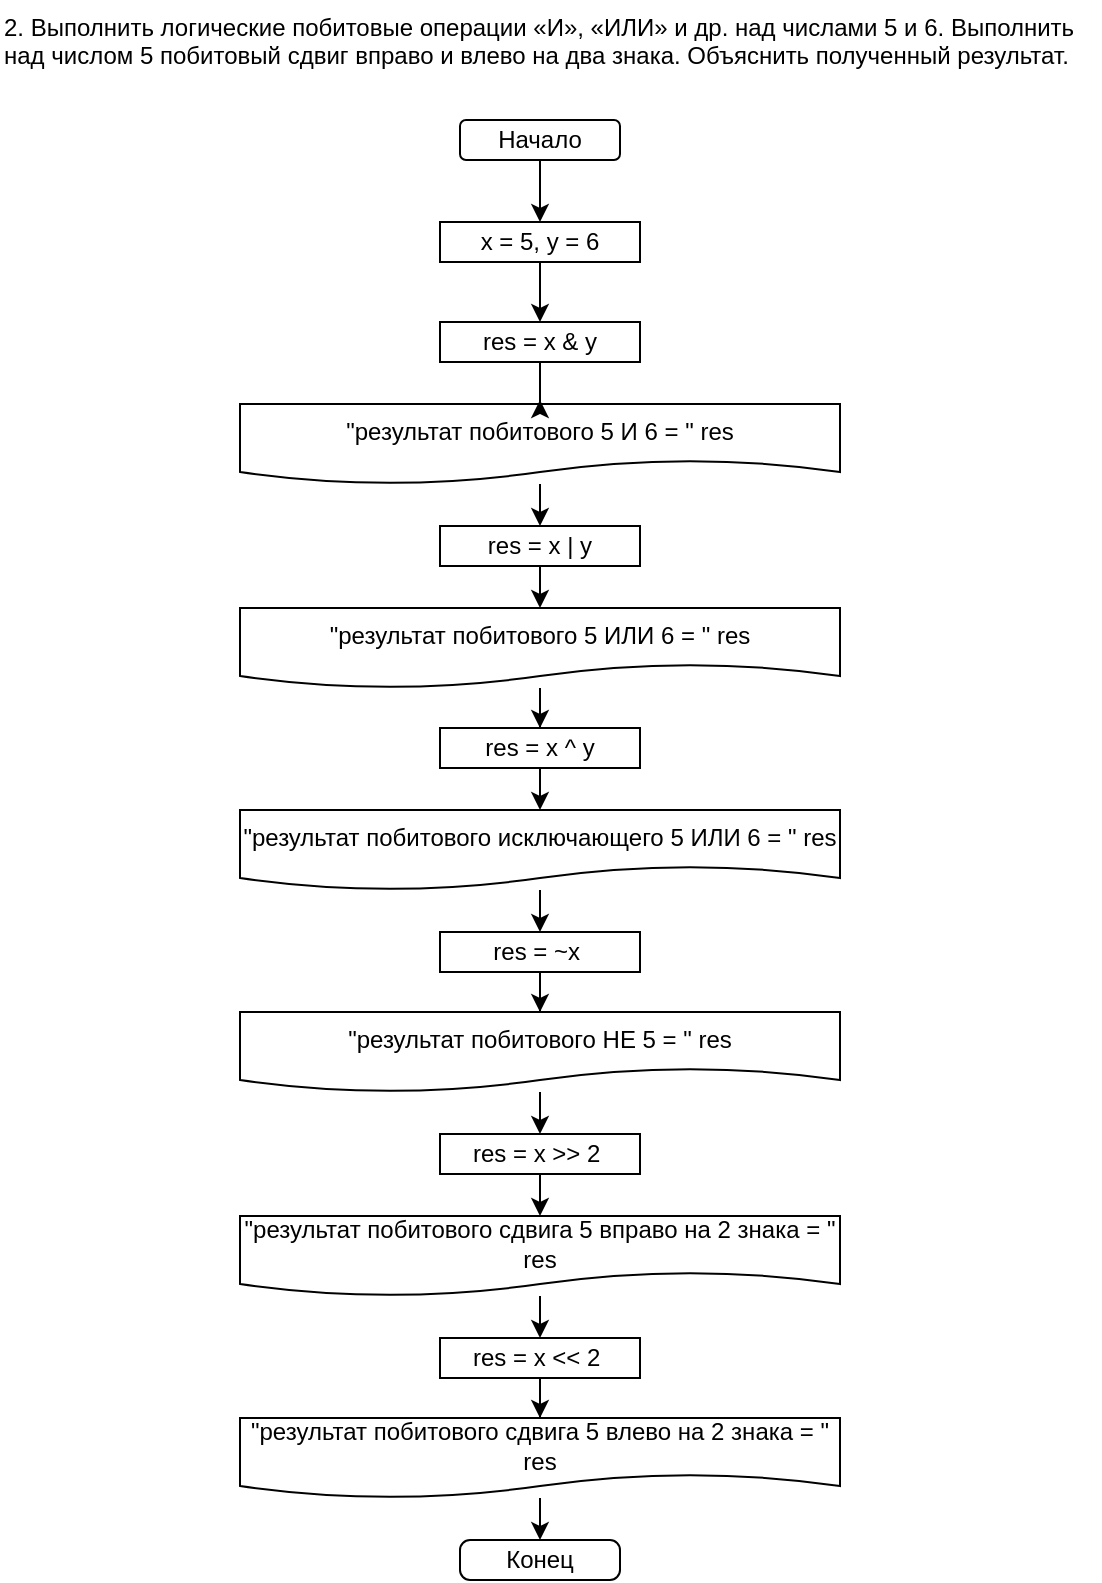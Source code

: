 <mxfile version="17.4.6" type="device"><diagram id="zISxnx_tDoDx4lW-wR7v" name="Страница 1"><mxGraphModel dx="1673" dy="908" grid="1" gridSize="10" guides="1" tooltips="1" connect="1" arrows="1" fold="1" page="1" pageScale="1" pageWidth="827" pageHeight="1169" math="0" shadow="0"><root><mxCell id="0"/><mxCell id="1" parent="0"/><mxCell id="kYmH1jJeUTc06FQ-WkQj-15" value="" style="edgeStyle=orthogonalEdgeStyle;rounded=0;orthogonalLoop=1;jettySize=auto;html=1;fontFamily=Helvetica;fontSize=12;" edge="1" parent="1" source="2M9kgW-g-qbpn2OgurWe-2" target="kYmH1jJeUTc06FQ-WkQj-1"><mxGeometry relative="1" as="geometry"/></mxCell><mxCell id="2M9kgW-g-qbpn2OgurWe-2" value="Начало" style="rounded=1;whiteSpace=wrap;html=1;" parent="1" vertex="1"><mxGeometry x="260" y="70" width="80" height="20" as="geometry"/></mxCell><mxCell id="kYmH1jJeUTc06FQ-WkQj-18" value="" style="edgeStyle=orthogonalEdgeStyle;rounded=0;orthogonalLoop=1;jettySize=auto;html=1;fontFamily=Helvetica;fontSize=12;" edge="1" parent="1" source="2M9kgW-g-qbpn2OgurWe-9" target="kYmH1jJeUTc06FQ-WkQj-4"><mxGeometry relative="1" as="geometry"/></mxCell><mxCell id="2M9kgW-g-qbpn2OgurWe-9" value="&quot;результат побитового 5 И 6 = &quot; res" style="shape=document;whiteSpace=wrap;html=1;boundedLbl=1;" parent="1" vertex="1"><mxGeometry x="150" y="212" width="300" height="40" as="geometry"/></mxCell><mxCell id="2M9kgW-g-qbpn2OgurWe-13" value="Конец" style="rounded=1;whiteSpace=wrap;html=1;arcSize=25;" parent="1" vertex="1"><mxGeometry x="260" y="780" width="80" height="20" as="geometry"/></mxCell><mxCell id="4Kf5hgN2pV6q_eX6LDPb-15" value="2. Выполнить логические побитовые операции «И», «ИЛИ» и др. над числами 5 и 6. Выполнить над числом 5 побитовый сдвиг вправо и влево на два знака. Объяснить полученный результат." style="text;whiteSpace=wrap;html=1;" parent="1" vertex="1"><mxGeometry x="30" y="10" width="550" height="60" as="geometry"/></mxCell><mxCell id="kYmH1jJeUTc06FQ-WkQj-16" value="" style="edgeStyle=orthogonalEdgeStyle;rounded=0;orthogonalLoop=1;jettySize=auto;html=1;fontFamily=Helvetica;fontSize=12;" edge="1" parent="1" source="kYmH1jJeUTc06FQ-WkQj-1" target="kYmH1jJeUTc06FQ-WkQj-2"><mxGeometry relative="1" as="geometry"/></mxCell><mxCell id="kYmH1jJeUTc06FQ-WkQj-1" value="x = 5, y = 6&lt;br&gt;" style="rounded=0;whiteSpace=wrap;html=1;fontFamily=Helvetica;fontSize=12;" vertex="1" parent="1"><mxGeometry x="250" y="121" width="100" height="20" as="geometry"/></mxCell><mxCell id="kYmH1jJeUTc06FQ-WkQj-17" value="" style="edgeStyle=orthogonalEdgeStyle;rounded=0;orthogonalLoop=1;jettySize=auto;html=1;fontFamily=Helvetica;fontSize=12;" edge="1" parent="1" source="kYmH1jJeUTc06FQ-WkQj-2"><mxGeometry relative="1" as="geometry"><mxPoint x="300" y="210" as="targetPoint"/></mxGeometry></mxCell><mxCell id="kYmH1jJeUTc06FQ-WkQj-2" value="res = x &amp;amp; y" style="rounded=0;whiteSpace=wrap;html=1;fontFamily=Helvetica;fontSize=12;" vertex="1" parent="1"><mxGeometry x="250" y="171" width="100" height="20" as="geometry"/></mxCell><mxCell id="kYmH1jJeUTc06FQ-WkQj-21" value="" style="edgeStyle=orthogonalEdgeStyle;rounded=0;orthogonalLoop=1;jettySize=auto;html=1;fontFamily=Helvetica;fontSize=12;entryX=0.5;entryY=0;entryDx=0;entryDy=0;" edge="1" parent="1" source="kYmH1jJeUTc06FQ-WkQj-3" target="kYmH1jJeUTc06FQ-WkQj-6"><mxGeometry relative="1" as="geometry"/></mxCell><mxCell id="kYmH1jJeUTc06FQ-WkQj-3" value="&quot;результат побитового 5 ИЛИ 6 = &quot; res" style="shape=document;whiteSpace=wrap;html=1;boundedLbl=1;" vertex="1" parent="1"><mxGeometry x="150" y="314" width="300" height="40" as="geometry"/></mxCell><mxCell id="kYmH1jJeUTc06FQ-WkQj-4" value="res = x | y" style="rounded=0;whiteSpace=wrap;html=1;fontFamily=Helvetica;fontSize=12;" vertex="1" parent="1"><mxGeometry x="250" y="273" width="100" height="20" as="geometry"/></mxCell><mxCell id="kYmH1jJeUTc06FQ-WkQj-23" value="" style="edgeStyle=orthogonalEdgeStyle;rounded=0;orthogonalLoop=1;jettySize=auto;html=1;fontFamily=Helvetica;fontSize=12;" edge="1" parent="1" source="kYmH1jJeUTc06FQ-WkQj-5" target="kYmH1jJeUTc06FQ-WkQj-8"><mxGeometry relative="1" as="geometry"/></mxCell><mxCell id="kYmH1jJeUTc06FQ-WkQj-5" value="&quot;результат побитового исключающего 5 ИЛИ 6 = &quot; res" style="shape=document;whiteSpace=wrap;html=1;boundedLbl=1;" vertex="1" parent="1"><mxGeometry x="150" y="415" width="300" height="40" as="geometry"/></mxCell><mxCell id="kYmH1jJeUTc06FQ-WkQj-22" value="" style="edgeStyle=orthogonalEdgeStyle;rounded=0;orthogonalLoop=1;jettySize=auto;html=1;fontFamily=Helvetica;fontSize=12;entryX=0.5;entryY=0;entryDx=0;entryDy=0;" edge="1" parent="1" source="kYmH1jJeUTc06FQ-WkQj-6" target="kYmH1jJeUTc06FQ-WkQj-5"><mxGeometry relative="1" as="geometry"><mxPoint x="210" y="400" as="targetPoint"/></mxGeometry></mxCell><mxCell id="kYmH1jJeUTc06FQ-WkQj-6" value="res = x ^ y" style="rounded=0;whiteSpace=wrap;html=1;fontFamily=Helvetica;fontSize=12;" vertex="1" parent="1"><mxGeometry x="250" y="374" width="100" height="20" as="geometry"/></mxCell><mxCell id="kYmH1jJeUTc06FQ-WkQj-25" value="" style="edgeStyle=orthogonalEdgeStyle;rounded=0;orthogonalLoop=1;jettySize=auto;html=1;fontFamily=Helvetica;fontSize=12;" edge="1" parent="1" source="kYmH1jJeUTc06FQ-WkQj-7" target="kYmH1jJeUTc06FQ-WkQj-10"><mxGeometry relative="1" as="geometry"/></mxCell><mxCell id="kYmH1jJeUTc06FQ-WkQj-7" value="&quot;результат побитового НЕ 5 = &quot; res" style="shape=document;whiteSpace=wrap;html=1;boundedLbl=1;" vertex="1" parent="1"><mxGeometry x="150" y="516" width="300" height="40" as="geometry"/></mxCell><mxCell id="kYmH1jJeUTc06FQ-WkQj-24" value="" style="edgeStyle=orthogonalEdgeStyle;rounded=0;orthogonalLoop=1;jettySize=auto;html=1;fontFamily=Helvetica;fontSize=12;" edge="1" parent="1" source="kYmH1jJeUTc06FQ-WkQj-8" target="kYmH1jJeUTc06FQ-WkQj-7"><mxGeometry relative="1" as="geometry"/></mxCell><mxCell id="kYmH1jJeUTc06FQ-WkQj-8" value="res = ~x&amp;nbsp;" style="rounded=0;whiteSpace=wrap;html=1;fontFamily=Helvetica;fontSize=12;" vertex="1" parent="1"><mxGeometry x="250" y="476" width="100" height="20" as="geometry"/></mxCell><mxCell id="kYmH1jJeUTc06FQ-WkQj-27" value="" style="edgeStyle=orthogonalEdgeStyle;rounded=0;orthogonalLoop=1;jettySize=auto;html=1;fontFamily=Helvetica;fontSize=12;" edge="1" parent="1" source="kYmH1jJeUTc06FQ-WkQj-9" target="kYmH1jJeUTc06FQ-WkQj-12"><mxGeometry relative="1" as="geometry"/></mxCell><mxCell id="kYmH1jJeUTc06FQ-WkQj-9" value="&quot;результат побитового сдвига 5 вправо на 2 знака = &quot; res" style="shape=document;whiteSpace=wrap;html=1;boundedLbl=1;" vertex="1" parent="1"><mxGeometry x="150" y="618" width="300" height="40" as="geometry"/></mxCell><mxCell id="kYmH1jJeUTc06FQ-WkQj-26" value="" style="edgeStyle=orthogonalEdgeStyle;rounded=0;orthogonalLoop=1;jettySize=auto;html=1;fontFamily=Helvetica;fontSize=12;entryX=0.5;entryY=0;entryDx=0;entryDy=0;" edge="1" parent="1" source="kYmH1jJeUTc06FQ-WkQj-10" target="kYmH1jJeUTc06FQ-WkQj-9"><mxGeometry relative="1" as="geometry"><mxPoint x="210" y="600" as="targetPoint"/></mxGeometry></mxCell><mxCell id="kYmH1jJeUTc06FQ-WkQj-10" value="res = x &amp;gt;&amp;gt; 2&amp;nbsp;" style="rounded=0;whiteSpace=wrap;html=1;fontFamily=Helvetica;fontSize=12;" vertex="1" parent="1"><mxGeometry x="250" y="577" width="100" height="20" as="geometry"/></mxCell><mxCell id="kYmH1jJeUTc06FQ-WkQj-29" value="" style="edgeStyle=orthogonalEdgeStyle;rounded=0;orthogonalLoop=1;jettySize=auto;html=1;fontFamily=Helvetica;fontSize=12;" edge="1" parent="1" source="kYmH1jJeUTc06FQ-WkQj-11" target="2M9kgW-g-qbpn2OgurWe-13"><mxGeometry relative="1" as="geometry"/></mxCell><mxCell id="kYmH1jJeUTc06FQ-WkQj-11" value="&quot;результат побитового сдвига 5 влево на 2 знака = &quot; res" style="shape=document;whiteSpace=wrap;html=1;boundedLbl=1;" vertex="1" parent="1"><mxGeometry x="150" y="719" width="300" height="40" as="geometry"/></mxCell><mxCell id="kYmH1jJeUTc06FQ-WkQj-28" value="" style="edgeStyle=orthogonalEdgeStyle;rounded=0;orthogonalLoop=1;jettySize=auto;html=1;fontFamily=Helvetica;fontSize=12;" edge="1" parent="1" source="kYmH1jJeUTc06FQ-WkQj-12" target="kYmH1jJeUTc06FQ-WkQj-11"><mxGeometry relative="1" as="geometry"/></mxCell><mxCell id="kYmH1jJeUTc06FQ-WkQj-12" value="res = x &amp;lt;&amp;lt; 2&amp;nbsp;" style="rounded=0;whiteSpace=wrap;html=1;fontFamily=Helvetica;fontSize=12;" vertex="1" parent="1"><mxGeometry x="250" y="679" width="100" height="20" as="geometry"/></mxCell><mxCell id="kYmH1jJeUTc06FQ-WkQj-20" value="" style="endArrow=classic;html=1;rounded=0;fontFamily=Helvetica;fontSize=12;exitX=0.5;exitY=1;exitDx=0;exitDy=0;entryX=0.5;entryY=0;entryDx=0;entryDy=0;" edge="1" parent="1" source="kYmH1jJeUTc06FQ-WkQj-4" target="kYmH1jJeUTc06FQ-WkQj-3"><mxGeometry width="50" height="50" relative="1" as="geometry"><mxPoint x="250" y="390" as="sourcePoint"/><mxPoint x="300" y="310" as="targetPoint"/></mxGeometry></mxCell></root></mxGraphModel></diagram></mxfile>